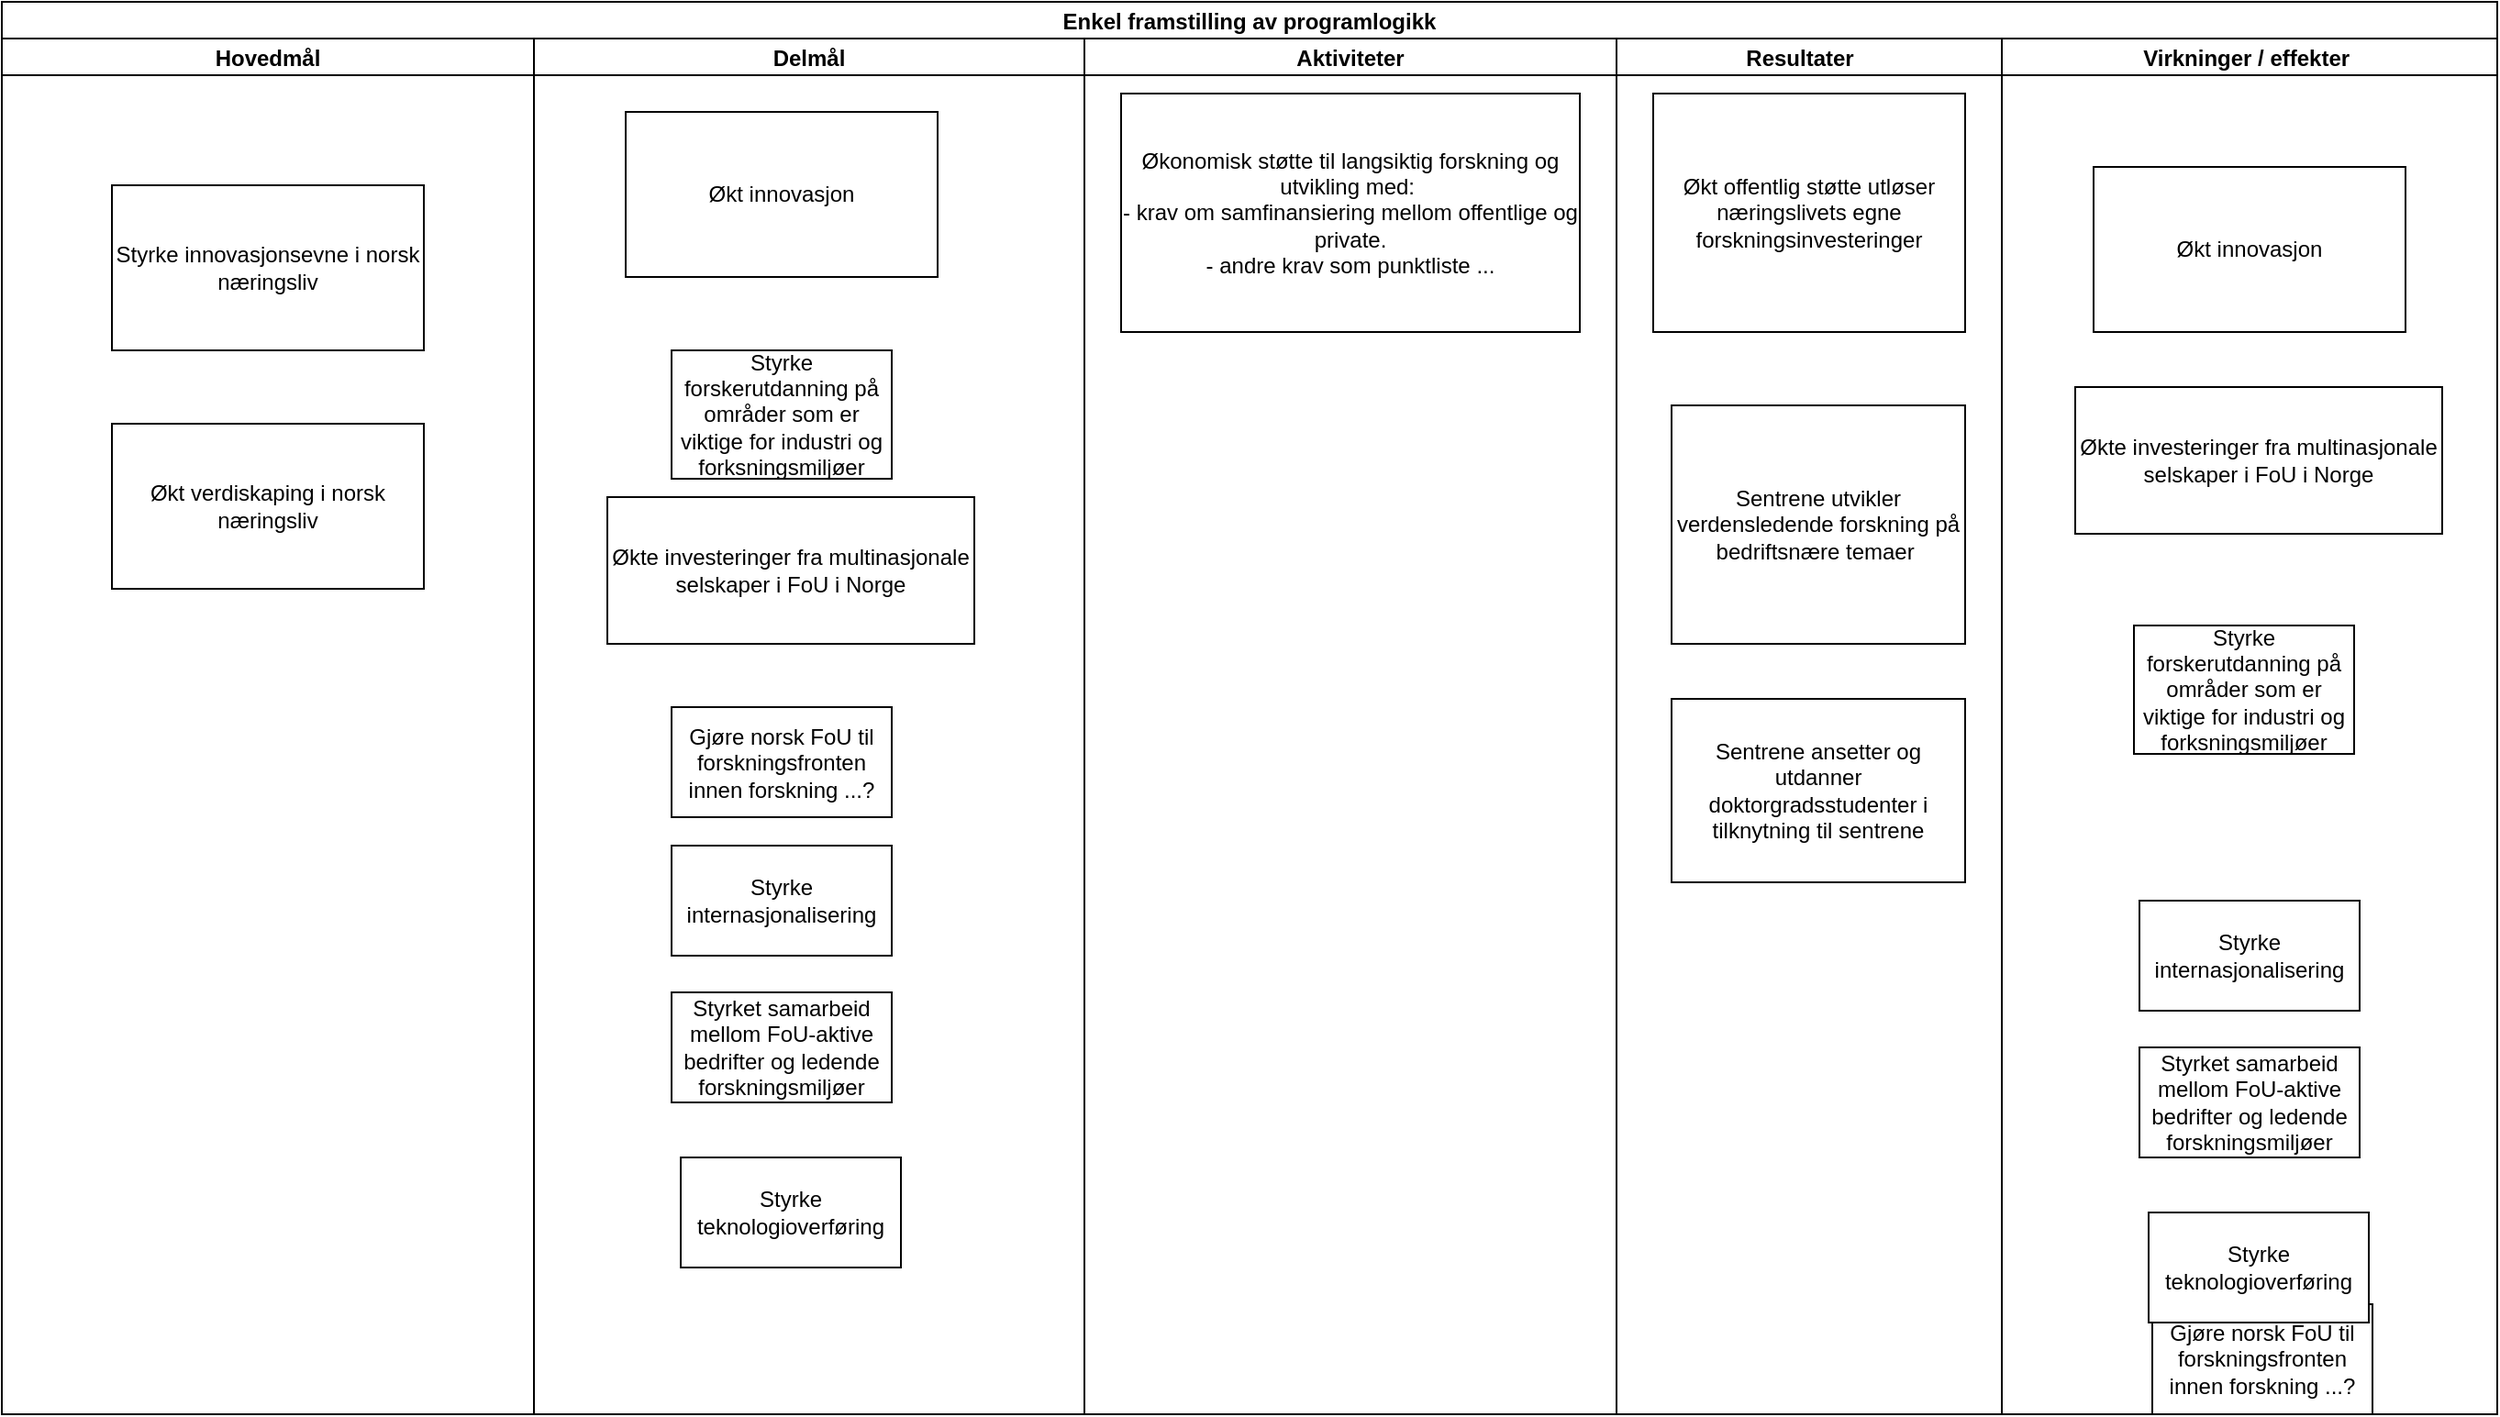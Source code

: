 <mxfile version="16.5.6" type="github">
  <diagram id="gUhN11qYkWxtTLKya9Cd" name="Page-1">
    <mxGraphModel dx="2062" dy="1065" grid="1" gridSize="10" guides="1" tooltips="1" connect="1" arrows="1" fold="1" page="1" pageScale="1" pageWidth="827" pageHeight="1169" math="0" shadow="0">
      <root>
        <mxCell id="0" />
        <mxCell id="1" parent="0" />
        <mxCell id="otaZ61-eJIEUoGd5LH7k-2" value="Enkel framstilling av programlogikk" style="swimlane;childLayout=stackLayout;resizeParent=1;resizeParentMax=0;startSize=20;" parent="1" vertex="1">
          <mxGeometry x="230" y="100" width="1360" height="770" as="geometry" />
        </mxCell>
        <mxCell id="pSStkDloC_WOc6RokfLj-7" value="Hovedmål" style="swimlane;startSize=20;" parent="otaZ61-eJIEUoGd5LH7k-2" vertex="1">
          <mxGeometry y="20" width="290" height="750" as="geometry">
            <mxRectangle y="20" width="30" height="460" as="alternateBounds" />
          </mxGeometry>
        </mxCell>
        <mxCell id="bZppvEKKBneNjKFNrnZ_-33" value="Styrke innovasjonsevne i norsk næringsliv" style="whiteSpace=wrap;html=1;" vertex="1" parent="pSStkDloC_WOc6RokfLj-7">
          <mxGeometry x="60" y="80" width="170" height="90" as="geometry" />
        </mxCell>
        <mxCell id="bZppvEKKBneNjKFNrnZ_-40" value="Økt verdiskaping i norsk næringsliv" style="whiteSpace=wrap;html=1;" vertex="1" parent="pSStkDloC_WOc6RokfLj-7">
          <mxGeometry x="60" y="210" width="170" height="90" as="geometry" />
        </mxCell>
        <mxCell id="otaZ61-eJIEUoGd5LH7k-3" value="Delmål" style="swimlane;startSize=20;" parent="otaZ61-eJIEUoGd5LH7k-2" vertex="1">
          <mxGeometry x="290" y="20" width="300" height="750" as="geometry">
            <mxRectangle y="20" width="30" height="460" as="alternateBounds" />
          </mxGeometry>
        </mxCell>
        <mxCell id="pSStkDloC_WOc6RokfLj-11" value="Økt innovasjon" style="whiteSpace=wrap;html=1;" parent="otaZ61-eJIEUoGd5LH7k-3" vertex="1">
          <mxGeometry x="50" y="40" width="170" height="90" as="geometry" />
        </mxCell>
        <mxCell id="pSStkDloC_WOc6RokfLj-10" value="Styrke forskerutdanning på områder som er viktige for industri og forksningsmiljøer" style="whiteSpace=wrap;html=1;" parent="otaZ61-eJIEUoGd5LH7k-3" vertex="1">
          <mxGeometry x="75" y="170" width="120" height="70" as="geometry" />
        </mxCell>
        <mxCell id="pSStkDloC_WOc6RokfLj-12" value="Økte investeringer fra multinasjonale selskaper i FoU i Norge" style="whiteSpace=wrap;html=1;" parent="otaZ61-eJIEUoGd5LH7k-3" vertex="1">
          <mxGeometry x="40" y="250" width="200" height="80" as="geometry" />
        </mxCell>
        <mxCell id="pSStkDloC_WOc6RokfLj-13" value="Gjøre norsk FoU til forskningsfronten innen forskning ...?" style="whiteSpace=wrap;html=1;" parent="otaZ61-eJIEUoGd5LH7k-3" vertex="1">
          <mxGeometry x="75" y="364.5" width="120" height="60" as="geometry" />
        </mxCell>
        <mxCell id="pSStkDloC_WOc6RokfLj-9" value="Styrke internasjonalisering" style="whiteSpace=wrap;html=1;" parent="otaZ61-eJIEUoGd5LH7k-3" vertex="1">
          <mxGeometry x="75" y="440" width="120" height="60" as="geometry" />
        </mxCell>
        <mxCell id="pSStkDloC_WOc6RokfLj-14" value="Styrket samarbeid mellom FoU-aktive bedrifter og ledende forskningsmiljøer" style="whiteSpace=wrap;html=1;" parent="otaZ61-eJIEUoGd5LH7k-3" vertex="1">
          <mxGeometry x="75" y="520" width="120" height="60" as="geometry" />
        </mxCell>
        <mxCell id="pSStkDloC_WOc6RokfLj-15" value="Styrke teknologioverføring" style="whiteSpace=wrap;html=1;" parent="otaZ61-eJIEUoGd5LH7k-3" vertex="1">
          <mxGeometry x="80" y="610" width="120" height="60" as="geometry" />
        </mxCell>
        <mxCell id="9w3HFqVNliFKd6ctjNXA-14" style="edgeStyle=orthogonalEdgeStyle;rounded=0;orthogonalLoop=1;jettySize=auto;html=1;" parent="otaZ61-eJIEUoGd5LH7k-2" edge="1">
          <mxGeometry relative="1" as="geometry">
            <mxPoint x="770" y="115" as="sourcePoint" />
            <mxPoint x="715" y="90" as="targetPoint" />
          </mxGeometry>
        </mxCell>
        <mxCell id="bZppvEKKBneNjKFNrnZ_-17" value="Aktiviteter" style="swimlane;startSize=20;" vertex="1" parent="otaZ61-eJIEUoGd5LH7k-2">
          <mxGeometry x="590" y="20" width="290" height="750" as="geometry">
            <mxRectangle y="20" width="30" height="460" as="alternateBounds" />
          </mxGeometry>
        </mxCell>
        <mxCell id="bZppvEKKBneNjKFNrnZ_-18" value="Økonomisk støtte til langsiktig forskning og utvikling med:&amp;nbsp;&lt;br&gt;- krav om samfinansiering mellom offentlige og private.&lt;br&gt;- andre krav som punktliste ..." style="whiteSpace=wrap;html=1;" vertex="1" parent="bZppvEKKBneNjKFNrnZ_-17">
          <mxGeometry x="20" y="30" width="250" height="130" as="geometry" />
        </mxCell>
        <mxCell id="bZppvEKKBneNjKFNrnZ_-19" value="Resultater   " style="swimlane;startSize=20;" vertex="1" parent="otaZ61-eJIEUoGd5LH7k-2">
          <mxGeometry x="880" y="20" width="210" height="750" as="geometry">
            <mxRectangle y="20" width="30" height="460" as="alternateBounds" />
          </mxGeometry>
        </mxCell>
        <mxCell id="bZppvEKKBneNjKFNrnZ_-20" value="Økt offentlig støtte utløser næringslivets egne forskningsinvesteringer" style="whiteSpace=wrap;html=1;" vertex="1" parent="bZppvEKKBneNjKFNrnZ_-19">
          <mxGeometry x="20" y="30" width="170" height="130" as="geometry" />
        </mxCell>
        <mxCell id="bZppvEKKBneNjKFNrnZ_-21" value="Sentrene utvikler verdensledende forskning på bedriftsnære temaer&amp;nbsp;" style="whiteSpace=wrap;html=1;" vertex="1" parent="bZppvEKKBneNjKFNrnZ_-19">
          <mxGeometry x="30" y="200" width="160" height="130" as="geometry" />
        </mxCell>
        <mxCell id="bZppvEKKBneNjKFNrnZ_-22" value="Sentrene ansetter og utdanner doktorgradsstudenter i tilknytning til sentrene" style="whiteSpace=wrap;html=1;" vertex="1" parent="bZppvEKKBneNjKFNrnZ_-19">
          <mxGeometry x="30" y="360" width="160" height="100" as="geometry" />
        </mxCell>
        <mxCell id="bZppvEKKBneNjKFNrnZ_-23" value="Virkninger / effekter " style="swimlane;startSize=20;" vertex="1" parent="otaZ61-eJIEUoGd5LH7k-2">
          <mxGeometry x="1090" y="20" width="270" height="750" as="geometry">
            <mxRectangle x="120" y="20" width="30" height="460" as="alternateBounds" />
          </mxGeometry>
        </mxCell>
        <mxCell id="bZppvEKKBneNjKFNrnZ_-24" value="Styrke internasjonalisering" style="whiteSpace=wrap;html=1;" vertex="1" parent="bZppvEKKBneNjKFNrnZ_-23">
          <mxGeometry x="75" y="470" width="120" height="60" as="geometry" />
        </mxCell>
        <mxCell id="bZppvEKKBneNjKFNrnZ_-25" value="Styrke forskerutdanning på områder som er viktige for industri og forksningsmiljøer" style="whiteSpace=wrap;html=1;" vertex="1" parent="bZppvEKKBneNjKFNrnZ_-23">
          <mxGeometry x="72" y="320" width="120" height="70" as="geometry" />
        </mxCell>
        <mxCell id="bZppvEKKBneNjKFNrnZ_-26" value="Økt innovasjon" style="whiteSpace=wrap;html=1;" vertex="1" parent="bZppvEKKBneNjKFNrnZ_-23">
          <mxGeometry x="50" y="70" width="170" height="90" as="geometry" />
        </mxCell>
        <mxCell id="bZppvEKKBneNjKFNrnZ_-27" value="Økte investeringer fra multinasjonale selskaper i FoU i Norge" style="whiteSpace=wrap;html=1;" vertex="1" parent="bZppvEKKBneNjKFNrnZ_-23">
          <mxGeometry x="40" y="190" width="200" height="80" as="geometry" />
        </mxCell>
        <mxCell id="bZppvEKKBneNjKFNrnZ_-28" value="Gjøre norsk FoU til forskningsfronten innen forskning ...?" style="whiteSpace=wrap;html=1;" vertex="1" parent="bZppvEKKBneNjKFNrnZ_-23">
          <mxGeometry x="82" y="690" width="120" height="60" as="geometry" />
        </mxCell>
        <mxCell id="bZppvEKKBneNjKFNrnZ_-29" value="Styrket samarbeid mellom FoU-aktive bedrifter og ledende forskningsmiljøer" style="whiteSpace=wrap;html=1;" vertex="1" parent="bZppvEKKBneNjKFNrnZ_-23">
          <mxGeometry x="75" y="550" width="120" height="60" as="geometry" />
        </mxCell>
        <mxCell id="bZppvEKKBneNjKFNrnZ_-30" value="Styrke teknologioverføring" style="whiteSpace=wrap;html=1;" vertex="1" parent="bZppvEKKBneNjKFNrnZ_-23">
          <mxGeometry x="80" y="640" width="120" height="60" as="geometry" />
        </mxCell>
      </root>
    </mxGraphModel>
  </diagram>
</mxfile>
